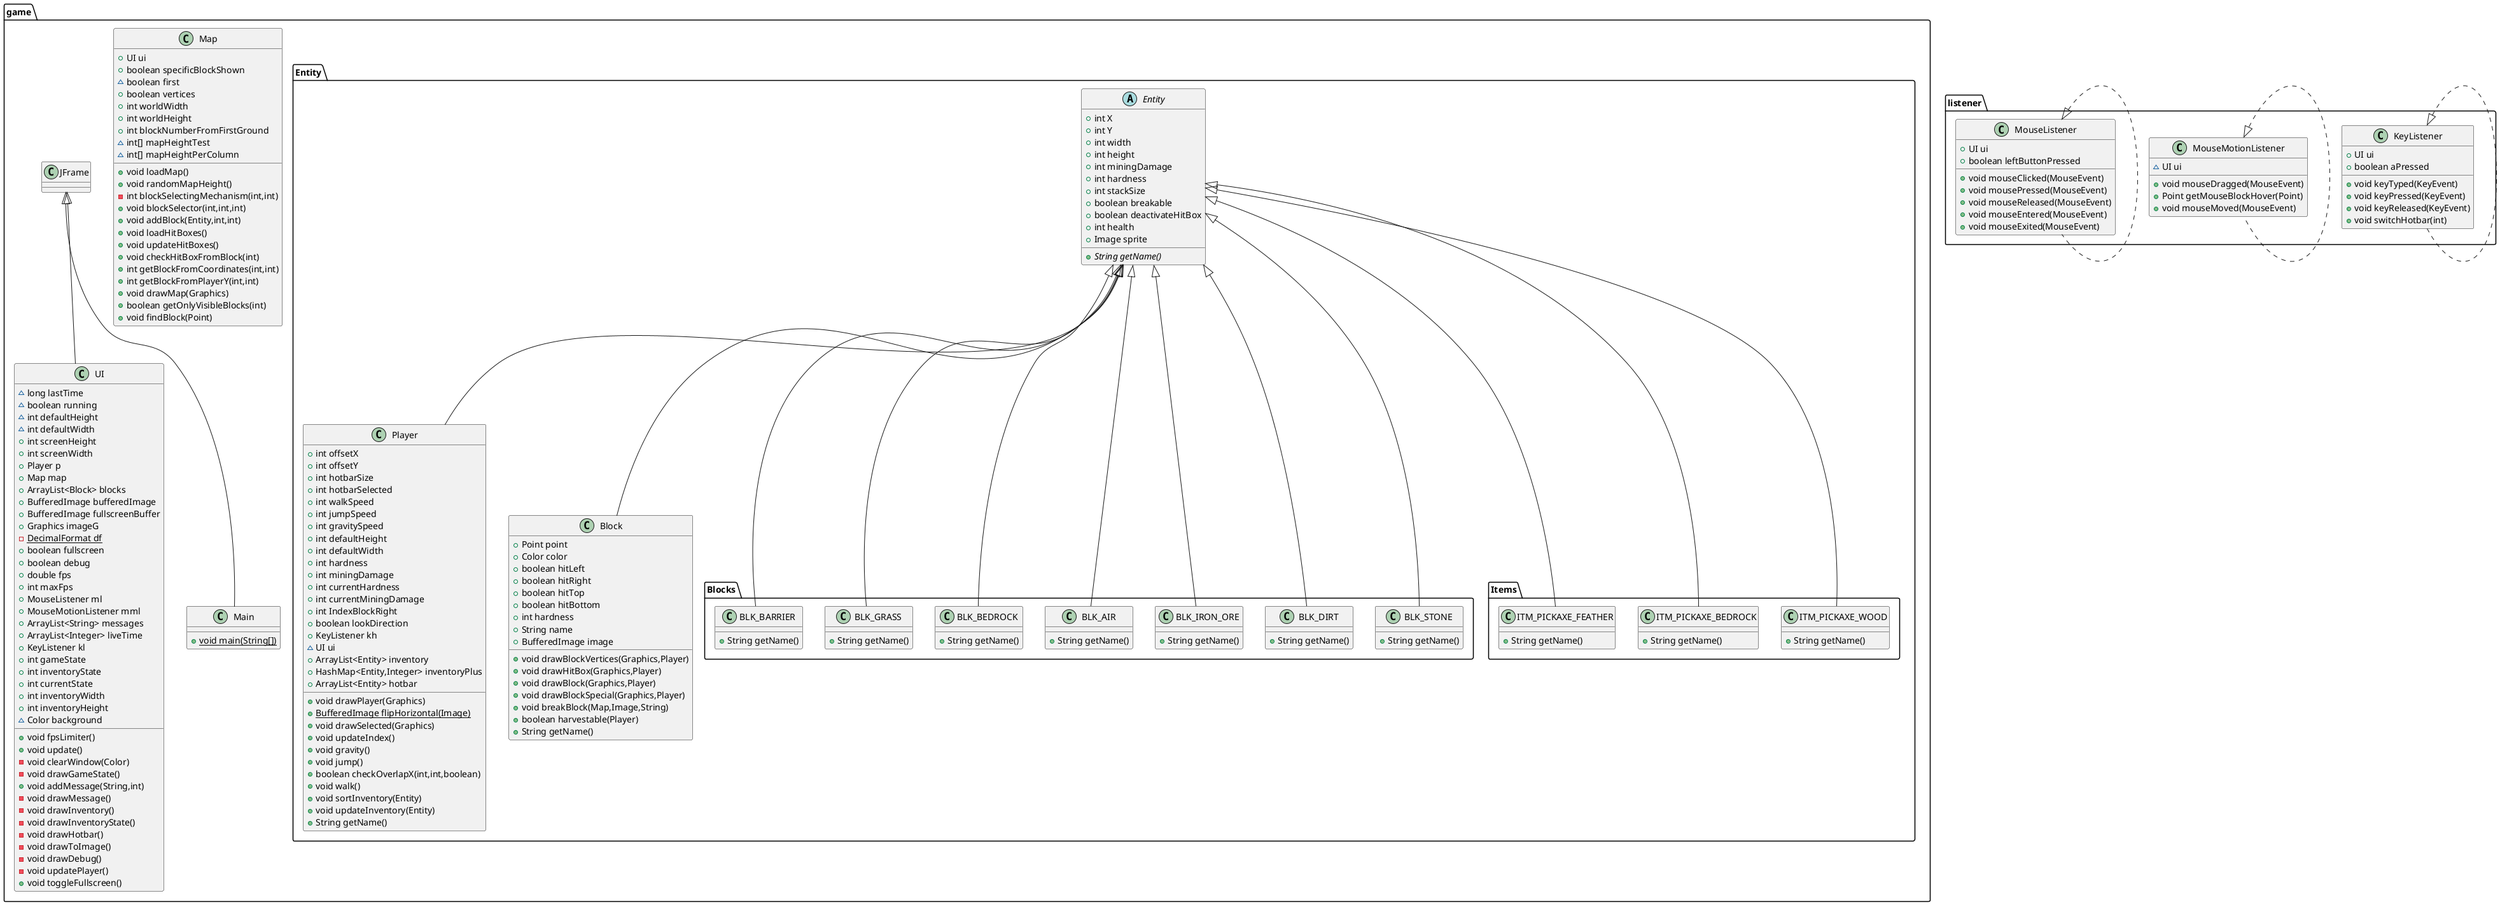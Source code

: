 @startuml
class game.Entity.Player {
+ int offsetX
+ int offsetY
+ int hotbarSize
+ int hotbarSelected
+ int walkSpeed
+ int jumpSpeed
+ int gravitySpeed
+ int defaultHeight
+ int defaultWidth
+ int hardness
+ int miningDamage
+ int currentHardness
+ int currentMiningDamage
+ int IndexBlockRight
+ boolean lookDirection
+ KeyListener kh
~ UI ui
+ ArrayList<Entity> inventory
+ HashMap<Entity,Integer> inventoryPlus
+ ArrayList<Entity> hotbar
+ void drawPlayer(Graphics)
+ {static} BufferedImage flipHorizontal(Image)
+ void drawSelected(Graphics)
+ void updateIndex()
+ void gravity()
+ void jump()
+ boolean checkOverlapX(int,int,boolean)
+ void walk()
+ void sortInventory(Entity)
+ void updateInventory(Entity)
+ String getName()
}
class game.Entity.Blocks.BLK_STONE {
+ String getName()
}
class game.Entity.Blocks.BLK_DIRT {
+ String getName()
}
class listener.KeyListener {
+ UI ui
+ boolean aPressed
+ void keyTyped(KeyEvent)
+ void keyPressed(KeyEvent)
+ void keyReleased(KeyEvent)
+ void switchHotbar(int)
}
class game.UI {
~ long lastTime
~ boolean running
~ int defaultHeight
~ int defaultWidth
+ int screenHeight
+ int screenWidth
+ Player p
+ Map map
+ ArrayList<Block> blocks
+ BufferedImage bufferedImage
+ BufferedImage fullscreenBuffer
+ Graphics imageG
- {static} DecimalFormat df
+ boolean fullscreen
+ boolean debug
+ double fps
+ int maxFps
+ MouseListener ml
+ MouseMotionListener mml
+ ArrayList<String> messages
+ ArrayList<Integer> liveTime
+ KeyListener kl
+ int gameState
+ int inventoryState
+ int currentState
+ int inventoryWidth
+ int inventoryHeight
~ Color background
+ void fpsLimiter()
+ void update()
- void clearWindow(Color)
- void drawGameState()
+ void addMessage(String,int)
- void drawMessage()
- void drawInventory()
- void drawInventoryState()
- void drawHotbar()
- void drawToImage()
- void drawDebug()
- void updatePlayer()
+ void toggleFullscreen()
}
class game.Entity.Blocks.BLK_IRON_ORE {
+ String getName()
}
class listener.MouseMotionListener {
~ UI ui
+ void mouseDragged(MouseEvent)
+ Point getMouseBlockHover(Point)
+ void mouseMoved(MouseEvent)
}
class game.Entity.Blocks.BLK_AIR {
+ String getName()
}
class game.Entity.Blocks.BLK_BEDROCK {
+ String getName()
}
class game.Entity.Block {
+ Point point
+ Color color
+ boolean hitLeft
+ boolean hitRight
+ boolean hitTop
+ boolean hitBottom
+ int hardness
+ String name
+ BufferedImage image
+ void drawBlockVertices(Graphics,Player)
+ void drawHitBox(Graphics,Player)
+ void drawBlock(Graphics,Player)
+ void drawBlockSpecial(Graphics,Player)
+ void breakBlock(Map,Image,String)
+ boolean harvestable(Player)
+ String getName()
}
abstract class game.Entity.Entity {
+ int X
+ int Y
+ int width
+ int height
+ int miningDamage
+ int hardness
+ int stackSize
+ boolean breakable
+ boolean deactivateHitBox
+ int health
+ Image sprite
+ {abstract}String getName()
}
class game.Entity.Items.ITM_PICKAXE_WOOD {
+ String getName()
}
class game.Entity.Blocks.BLK_GRASS {
+ String getName()
}
class game.Main {
+ {static} void main(String[])
}
class game.Entity.Items.ITM_PICKAXE_BEDROCK {
+ String getName()
}
class game.Entity.Blocks.BLK_BARRIER {
+ String getName()
}
class game.Map {
+ UI ui
+ boolean specificBlockShown
~ boolean first
+ boolean vertices
+ int worldWidth
+ int worldHeight
+ int blockNumberFromFirstGround
~ int[] mapHeightTest
~ int[] mapHeightPerColumn
+ void loadMap()
+ void randomMapHeight()
- int blockSelectingMechanism(int,int)
+ void blockSelector(int,int,int)
+ void addBlock(Entity,int,int)
+ void loadHitBoxes()
+ void updateHitBoxes()
+ void checkHitBoxFromBlock(int)
+ int getBlockFromCoordinates(int,int)
+ int getBlockFromPlayerY(int,int)
+ void drawMap(Graphics)
+ boolean getOnlyVisibleBlocks(int)
+ void findBlock(Point)
}
class game.Entity.Items.ITM_PICKAXE_FEATHER {
+ String getName()
}
class listener.MouseListener {
+ UI ui
+ boolean leftButtonPressed
+ void mouseClicked(MouseEvent)
+ void mousePressed(MouseEvent)
+ void mouseReleased(MouseEvent)
+ void mouseEntered(MouseEvent)
+ void mouseExited(MouseEvent)
}


game.Entity.Entity <|-- game.Entity.Player
game.Entity.Entity <|-- game.Entity.Blocks.BLK_STONE
game.Entity.Entity <|-- game.Entity.Blocks.BLK_DIRT
listener.KeyListener <|.. listener.KeyListener
game.JFrame <|-- game.UI
game.Entity.Entity <|-- game.Entity.Blocks.BLK_IRON_ORE
listener.MouseMotionListener <|.. listener.MouseMotionListener
game.Entity.Entity <|-- game.Entity.Blocks.BLK_AIR
game.Entity.Entity <|-- game.Entity.Blocks.BLK_BEDROCK
game.Entity.Entity <|-- game.Entity.Block
game.Entity.Entity <|-- game.Entity.Items.ITM_PICKAXE_WOOD
game.Entity.Entity <|-- game.Entity.Blocks.BLK_GRASS
game.JFrame <|-- game.Main
game.Entity.Entity <|-- game.Entity.Items.ITM_PICKAXE_BEDROCK
game.Entity.Entity <|-- game.Entity.Blocks.BLK_BARRIER
game.Entity.Entity <|-- game.Entity.Items.ITM_PICKAXE_FEATHER
listener.MouseListener <|.. listener.MouseListener
@enduml